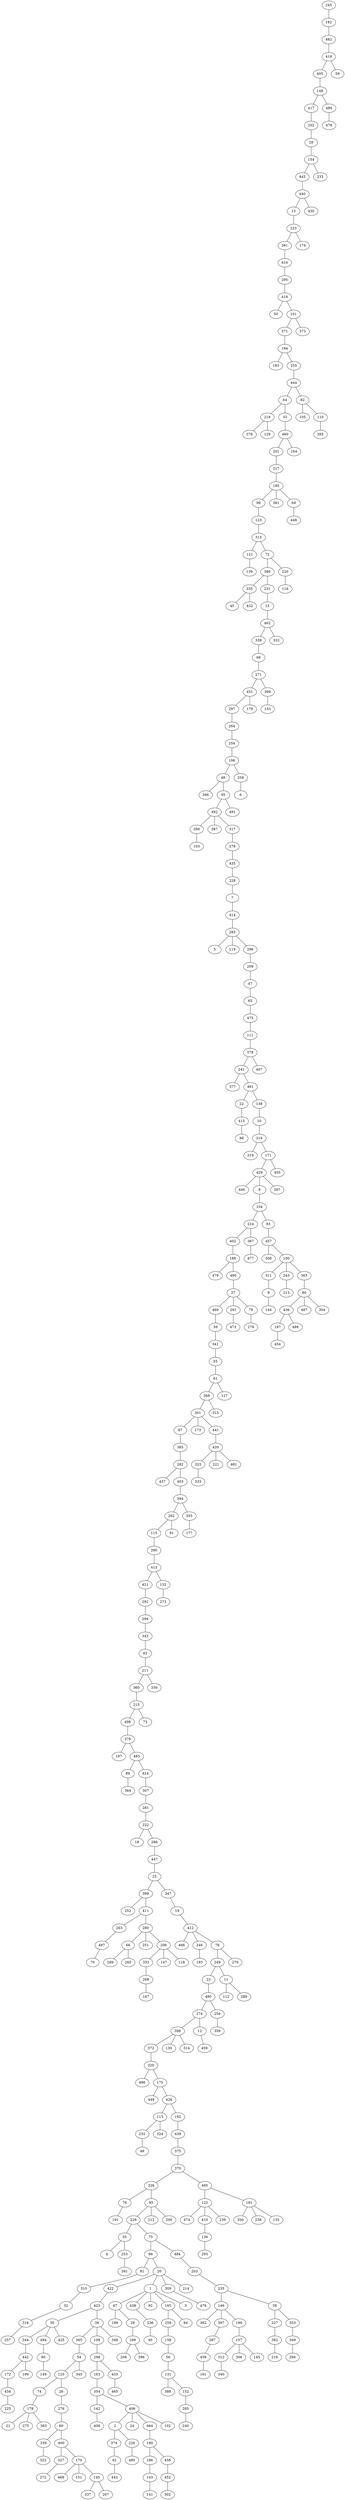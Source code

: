 graph G {
  245;
  182;
  482;
  419;
  405;
  148;
  417;
  202;
  29;
  154;
  445;
  440;
  13;
  223;
  361;
  416;
  295;
  418;
  50;
  101;
  371;
  194;
  183;
  255;
  444;
  64;
  218;
  376;
  129;
  33;
  460;
  201;
  217;
  185;
  99;
  123;
  313;
  121;
  139;
  72;
  386;
  335;
  45;
  432;
  231;
  15;
  462;
  338;
  68;
  271;
  451;
  297;
  264;
  254;
  106;
  48;
  366;
  95;
  492;
  390;
  103;
  387;
  317;
  278;
  435;
  228;
  7;
  414;
  283;
  5;
  119;
  296;
  209;
  47;
  65;
  475;
  111;
  378;
  241;
  377;
  461;
  22;
  415;
  88;
  138;
  10;
  318;
  319;
  171;
  429;
  446;
  8;
  104;
  224;
  402;
  188;
  479;
  490;
  27;
  469;
  39;
  341;
  55;
  61;
  368;
  301;
  87;
  385;
  282;
  437;
  403;
  394;
  262;
  115;
  290;
  413;
  421;
  292;
  294;
  343;
  62;
  211;
  360;
  215;
  498;
  379;
  197;
  483;
  89;
  364;
  424;
  307;
  281;
  222;
  18;
  286;
  447;
  25;
  399;
  252;
  411;
  263;
  497;
  70;
  280;
  66;
  289;
  265;
  251;
  206;
  352;
  268;
  167;
  147;
  118;
  347;
  19;
  412;
  466;
  246;
  193;
  78;
  249;
  23;
  480;
  274;
  398;
  372;
  320;
  496;
  175;
  449;
  426;
  113;
  232;
  49;
  324;
  192;
  439;
  375;
  370;
  326;
  76;
  191;
  85;
  229;
  35;
  4;
  253;
  391;
  75;
  86;
  81;
  310;
  32;
  316;
  257;
  20;
  422;
  423;
  30;
  344;
  442;
  172;
  434;
  225;
  199;
  494;
  90;
  149;
  425;
  36;
  365;
  54;
  125;
  74;
  178;
  21;
  275;
  383;
  26;
  276;
  60;
  339;
  322;
  400;
  327;
  272;
  170;
  468;
  151;
  140;
  337;
  207;
  345;
  108;
  298;
  163;
  354;
  142;
  408;
  406;
  2;
  374;
  42;
  443;
  226;
  485;
  24;
  464;
  180;
  186;
  143;
  141;
  458;
  452;
  302;
  102;
  433;
  465;
  348;
  1;
  67;
  189;
  28;
  168;
  208;
  396;
  438;
  236;
  40;
  92;
  165;
  259;
  158;
  56;
  131;
  388;
  152;
  285;
  240;
  84;
  3;
  309;
  476;
  214;
  484;
  203;
  235;
  146;
  362;
  397;
  287;
  456;
  161;
  190;
  157;
  312;
  340;
  306;
  145;
  38;
  227;
  382;
  216;
  353;
  349;
  266;
  212;
  200;
  495;
  122;
  474;
  410;
  136;
  293;
  239;
  181;
  350;
  238;
  135;
  130;
  314;
  12;
  459;
  256;
  359;
  11;
  112;
  288;
  270;
  73;
  330;
  132;
  273;
  91;
  355;
  177;
  173;
  441;
  420;
  323;
  333;
  221;
  481;
  315;
  127;
  291;
  473;
  79;
  279;
  367;
  477;
  93;
  457;
  308;
  100;
  311;
  9;
  144;
  243;
  213;
  363;
  80;
  436;
  187;
  454;
  489;
  487;
  304;
  267;
  455;
  407;
  491;
  358;
  6;
  179;
  369;
  153;
  332;
  220;
  116;
  381;
  69;
  448;
  164;
  82;
  105;
  110;
  395;
  373;
  174;
  430;
  233;
  486;
  478;
  59;
   245 -- 182;
   182 -- 482;
   482 -- 419;
   419 -- 405;
   405 -- 148;
   148 -- 417;
   417 -- 202;
   202 -- 29;
   29 -- 154;
   154 -- 445;
   445 -- 440;
   440 -- 13;
   13 -- 223;
   223 -- 361;
   361 -- 416;
   416 -- 295;
   295 -- 418;
   418 -- 50;
   418 -- 101;
   101 -- 371;
   371 -- 194;
   194 -- 183;
   194 -- 255;
   255 -- 444;
   444 -- 64;
   64 -- 218;
   218 -- 376;
   218 -- 129;
   64 -- 33;
   33 -- 460;
   460 -- 201;
   201 -- 217;
   217 -- 185;
   185 -- 99;
   99 -- 123;
   123 -- 313;
   313 -- 121;
   121 -- 139;
   313 -- 72;
   72 -- 386;
   386 -- 335;
   335 -- 45;
   335 -- 432;
   386 -- 231;
   231 -- 15;
   15 -- 462;
   462 -- 338;
   338 -- 68;
   68 -- 271;
   271 -- 451;
   451 -- 297;
   297 -- 264;
   264 -- 254;
   254 -- 106;
   106 -- 48;
   48 -- 366;
   48 -- 95;
   95 -- 492;
   492 -- 390;
   390 -- 103;
   492 -- 387;
   492 -- 317;
   317 -- 278;
   278 -- 435;
   435 -- 228;
   228 -- 7;
   7 -- 414;
   414 -- 283;
   283 -- 5;
   283 -- 119;
   283 -- 296;
   296 -- 209;
   209 -- 47;
   47 -- 65;
   65 -- 475;
   475 -- 111;
   111 -- 378;
   378 -- 241;
   241 -- 377;
   241 -- 461;
   461 -- 22;
   22 -- 415;
   415 -- 88;
   461 -- 138;
   138 -- 10;
   10 -- 318;
   318 -- 319;
   318 -- 171;
   171 -- 429;
   429 -- 446;
   429 -- 8;
   8 -- 104;
   104 -- 224;
   224 -- 402;
   402 -- 188;
   188 -- 479;
   188 -- 490;
   490 -- 27;
   27 -- 469;
   469 -- 39;
   39 -- 341;
   341 -- 55;
   55 -- 61;
   61 -- 368;
   368 -- 301;
   301 -- 87;
   87 -- 385;
   385 -- 282;
   282 -- 437;
   282 -- 403;
   403 -- 394;
   394 -- 262;
   262 -- 115;
   115 -- 290;
   290 -- 413;
   413 -- 421;
   421 -- 292;
   292 -- 294;
   294 -- 343;
   343 -- 62;
   62 -- 211;
   211 -- 360;
   360 -- 215;
   215 -- 498;
   498 -- 379;
   379 -- 197;
   379 -- 483;
   483 -- 89;
   89 -- 364;
   483 -- 424;
   424 -- 307;
   307 -- 281;
   281 -- 222;
   222 -- 18;
   222 -- 286;
   286 -- 447;
   447 -- 25;
   25 -- 399;
   399 -- 252;
   399 -- 411;
   411 -- 263;
   263 -- 497;
   497 -- 70;
   411 -- 280;
   280 -- 66;
   66 -- 289;
   66 -- 265;
   280 -- 251;
   280 -- 206;
   206 -- 352;
   352 -- 268;
   268 -- 167;
   206 -- 147;
   206 -- 118;
   25 -- 347;
   347 -- 19;
   19 -- 412;
   412 -- 466;
   412 -- 246;
   246 -- 193;
   412 -- 78;
   78 -- 249;
   249 -- 23;
   23 -- 480;
   480 -- 274;
   274 -- 398;
   398 -- 372;
   372 -- 320;
   320 -- 496;
   320 -- 175;
   175 -- 449;
   175 -- 426;
   426 -- 113;
   113 -- 232;
   232 -- 49;
   113 -- 324;
   426 -- 192;
   192 -- 439;
   439 -- 375;
   375 -- 370;
   370 -- 326;
   326 -- 76;
   76 -- 191;
   326 -- 85;
   85 -- 229;
   229 -- 35;
   35 -- 4;
   35 -- 253;
   253 -- 391;
   229 -- 75;
   75 -- 86;
   86 -- 81;
   81 -- 310;
   310 -- 32;
   32 -- 316;
   316 -- 257;
   86 -- 20;
   20 -- 422;
   422 -- 423;
   423 -- 30;
   30 -- 344;
   344 -- 442;
   442 -- 172;
   172 -- 434;
   434 -- 225;
   442 -- 199;
   30 -- 494;
   494 -- 90;
   90 -- 149;
   30 -- 425;
   423 -- 36;
   36 -- 365;
   365 -- 54;
   54 -- 125;
   125 -- 74;
   74 -- 178;
   178 -- 21;
   178 -- 275;
   178 -- 383;
   125 -- 26;
   26 -- 276;
   276 -- 60;
   60 -- 339;
   339 -- 322;
   60 -- 400;
   400 -- 327;
   327 -- 272;
   400 -- 170;
   170 -- 468;
   170 -- 151;
   170 -- 140;
   140 -- 337;
   140 -- 207;
   54 -- 345;
   36 -- 108;
   108 -- 298;
   298 -- 163;
   163 -- 354;
   354 -- 142;
   142 -- 408;
   354 -- 406;
   406 -- 2;
   2 -- 374;
   374 -- 42;
   42 -- 443;
   2 -- 226;
   226 -- 485;
   406 -- 24;
   406 -- 464;
   464 -- 180;
   180 -- 186;
   186 -- 143;
   143 -- 141;
   180 -- 458;
   458 -- 452;
   452 -- 302;
   406 -- 102;
   298 -- 433;
   433 -- 465;
   36 -- 348;
   20 -- 1;
   1 -- 67;
   67 -- 189;
   67 -- 28;
   28 -- 168;
   168 -- 208;
   168 -- 396;
   1 -- 438;
   438 -- 236;
   236 -- 40;
   1 -- 92;
   1 -- 165;
   165 -- 259;
   259 -- 158;
   158 -- 56;
   56 -- 131;
   131 -- 388;
   131 -- 152;
   152 -- 285;
   285 -- 240;
   165 -- 84;
   1 -- 3;
   20 -- 309;
   309 -- 476;
   20 -- 214;
   75 -- 484;
   484 -- 203;
   203 -- 235;
   235 -- 146;
   146 -- 362;
   146 -- 397;
   397 -- 287;
   287 -- 456;
   456 -- 161;
   146 -- 190;
   190 -- 157;
   157 -- 312;
   312 -- 340;
   157 -- 306;
   157 -- 145;
   235 -- 38;
   38 -- 227;
   227 -- 382;
   382 -- 216;
   38 -- 353;
   353 -- 349;
   349 -- 266;
   85 -- 212;
   85 -- 200;
   370 -- 495;
   495 -- 122;
   122 -- 474;
   122 -- 410;
   410 -- 136;
   136 -- 293;
   122 -- 239;
   495 -- 181;
   181 -- 350;
   181 -- 238;
   181 -- 135;
   398 -- 130;
   398 -- 314;
   274 -- 12;
   12 -- 459;
   480 -- 256;
   256 -- 359;
   249 -- 11;
   11 -- 112;
   11 -- 288;
   78 -- 270;
   215 -- 73;
   211 -- 330;
   413 -- 132;
   132 -- 273;
   262 -- 91;
   394 -- 355;
   355 -- 177;
   301 -- 173;
   301 -- 441;
   441 -- 420;
   420 -- 323;
   323 -- 333;
   420 -- 221;
   420 -- 481;
   368 -- 315;
   61 -- 127;
   27 -- 291;
   291 -- 473;
   27 -- 79;
   79 -- 279;
   224 -- 367;
   367 -- 477;
   104 -- 93;
   93 -- 457;
   457 -- 308;
   457 -- 100;
   100 -- 311;
   311 -- 9;
   9 -- 144;
   100 -- 243;
   243 -- 213;
   100 -- 363;
   363 -- 80;
   80 -- 436;
   436 -- 187;
   187 -- 454;
   436 -- 489;
   80 -- 487;
   80 -- 304;
   429 -- 267;
   171 -- 455;
   378 -- 407;
   95 -- 491;
   106 -- 358;
   358 -- 6;
   451 -- 179;
   271 -- 369;
   369 -- 153;
   462 -- 332;
   72 -- 220;
   220 -- 116;
   185 -- 381;
   185 -- 69;
   69 -- 448;
   460 -- 164;
   444 -- 82;
   82 -- 105;
   82 -- 110;
   110 -- 395;
   101 -- 373;
   223 -- 174;
   440 -- 430;
   154 -- 233;
   148 -- 486;
   486 -- 478;
   419 -- 59;
}
